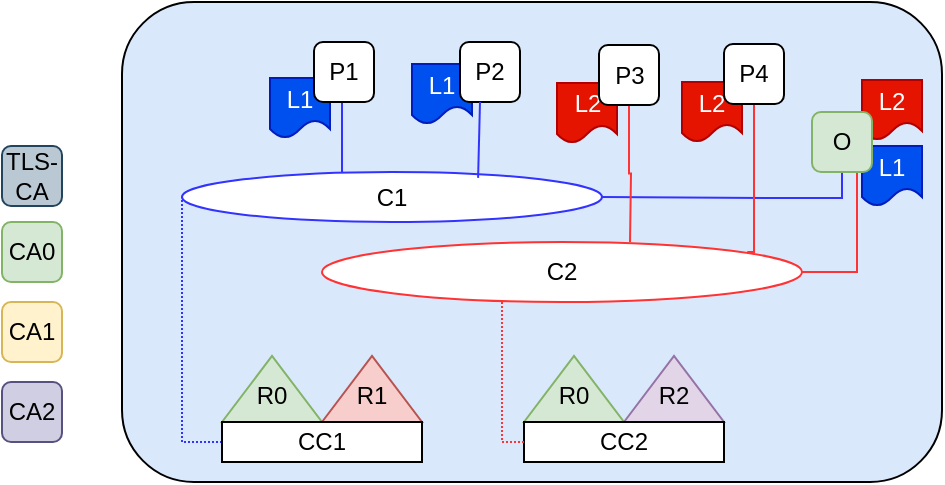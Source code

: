 <mxfile version="19.0.3" type="device"><diagram id="JXGDXN1t1CfWcfZSpP29" name="Page-1"><mxGraphModel dx="578" dy="399" grid="1" gridSize="10" guides="1" tooltips="1" connect="1" arrows="1" fold="1" page="1" pageScale="1" pageWidth="1169" pageHeight="827" math="0" shadow="0"><root><mxCell id="0"/><mxCell id="1" parent="0"/><mxCell id="VEHc4ffAzNuQ5ULbZsqk-1" value="" style="rounded=1;whiteSpace=wrap;html=1;fillColor=#dae8fc;strokeColor=#000000;" vertex="1" parent="1"><mxGeometry x="240" y="160" width="410" height="240" as="geometry"/></mxCell><mxCell id="VEHc4ffAzNuQ5ULbZsqk-50" value="L1" style="shape=document;whiteSpace=wrap;html=1;boundedLbl=1;fontColor=#ffffff;strokeColor=#001DBC;fillColor=#0050ef;" vertex="1" parent="1"><mxGeometry x="610" y="232" width="30" height="30" as="geometry"/></mxCell><mxCell id="VEHc4ffAzNuQ5ULbZsqk-46" value="L1" style="shape=document;whiteSpace=wrap;html=1;boundedLbl=1;fontColor=#ffffff;strokeColor=#001DBC;fillColor=#0050ef;" vertex="1" parent="1"><mxGeometry x="385" y="191" width="30" height="30" as="geometry"/></mxCell><mxCell id="VEHc4ffAzNuQ5ULbZsqk-43" value="L2" style="shape=document;whiteSpace=wrap;html=1;boundedLbl=1;fontColor=#ffffff;strokeColor=#B20000;fillColor=#e51400;" vertex="1" parent="1"><mxGeometry x="520" y="200" width="30" height="30" as="geometry"/></mxCell><mxCell id="VEHc4ffAzNuQ5ULbZsqk-36" value="L1" style="shape=document;whiteSpace=wrap;html=1;boundedLbl=1;strokeColor=#001DBC;fillColor=#0050ef;fontColor=#ffffff;" vertex="1" parent="1"><mxGeometry x="314" y="198" width="30" height="30" as="geometry"/></mxCell><mxCell id="VEHc4ffAzNuQ5ULbZsqk-7" style="edgeStyle=orthogonalEdgeStyle;rounded=0;orthogonalLoop=1;jettySize=auto;html=1;exitX=0.5;exitY=1;exitDx=0;exitDy=0;entryX=0.381;entryY=0.2;entryDx=0;entryDy=0;entryPerimeter=0;endArrow=none;endFill=0;strokeColor=#3333FF;" edge="1" parent="1" source="VEHc4ffAzNuQ5ULbZsqk-3" target="VEHc4ffAzNuQ5ULbZsqk-5"><mxGeometry relative="1" as="geometry"><Array as="points"><mxPoint x="350" y="210"/></Array></mxGeometry></mxCell><mxCell id="VEHc4ffAzNuQ5ULbZsqk-5" value="C1" style="ellipse;whiteSpace=wrap;html=1;strokeColor=#3333FF;" vertex="1" parent="1"><mxGeometry x="270" y="245" width="210" height="25" as="geometry"/></mxCell><mxCell id="VEHc4ffAzNuQ5ULbZsqk-6" value="C2" style="ellipse;whiteSpace=wrap;html=1;strokeColor=#FF3333;" vertex="1" parent="1"><mxGeometry x="340" y="280" width="240" height="30" as="geometry"/></mxCell><mxCell id="VEHc4ffAzNuQ5ULbZsqk-11" value="CA0" style="rounded=1;whiteSpace=wrap;html=1;strokeColor=#82b366;fillColor=#d5e8d4;" vertex="1" parent="1"><mxGeometry x="180" y="270" width="30" height="30" as="geometry"/></mxCell><mxCell id="VEHc4ffAzNuQ5ULbZsqk-12" value="CA1" style="rounded=1;whiteSpace=wrap;html=1;strokeColor=#d6b656;fillColor=#fff2cc;" vertex="1" parent="1"><mxGeometry x="180" y="310" width="30" height="30" as="geometry"/></mxCell><mxCell id="VEHc4ffAzNuQ5ULbZsqk-13" value="CA2" style="rounded=1;whiteSpace=wrap;html=1;strokeColor=#56517e;fillColor=#d0cee2;" vertex="1" parent="1"><mxGeometry x="180" y="350" width="30" height="30" as="geometry"/></mxCell><mxCell id="VEHc4ffAzNuQ5ULbZsqk-15" style="edgeStyle=orthogonalEdgeStyle;rounded=0;orthogonalLoop=1;jettySize=auto;html=1;exitX=0.5;exitY=1;exitDx=0;exitDy=0;entryX=1;entryY=0.5;entryDx=0;entryDy=0;endArrow=none;endFill=0;strokeColor=#3333FF;" edge="1" parent="1" source="VEHc4ffAzNuQ5ULbZsqk-14" target="VEHc4ffAzNuQ5ULbZsqk-5"><mxGeometry relative="1" as="geometry"><Array as="points"><mxPoint x="570" y="258"/><mxPoint x="518" y="258"/></Array></mxGeometry></mxCell><mxCell id="VEHc4ffAzNuQ5ULbZsqk-16" style="edgeStyle=orthogonalEdgeStyle;rounded=0;orthogonalLoop=1;jettySize=auto;html=1;exitX=0.75;exitY=1;exitDx=0;exitDy=0;entryX=1;entryY=0.5;entryDx=0;entryDy=0;endArrow=none;endFill=0;strokeColor=#FF3333;" edge="1" parent="1" source="VEHc4ffAzNuQ5ULbZsqk-14" target="VEHc4ffAzNuQ5ULbZsqk-6"><mxGeometry relative="1" as="geometry"/></mxCell><mxCell id="VEHc4ffAzNuQ5ULbZsqk-20" value="" style="verticalLabelPosition=bottom;verticalAlign=top;html=1;shape=mxgraph.basic.acute_triangle;dx=0.5;strokeColor=#82b366;fillColor=#d5e8d4;" vertex="1" parent="1"><mxGeometry x="290" y="337" width="50" height="33" as="geometry"/></mxCell><mxCell id="VEHc4ffAzNuQ5ULbZsqk-21" value="R0" style="text;html=1;strokeColor=none;fillColor=none;align=center;verticalAlign=middle;whiteSpace=wrap;rounded=0;" vertex="1" parent="1"><mxGeometry x="300" y="344" width="30" height="26" as="geometry"/></mxCell><mxCell id="VEHc4ffAzNuQ5ULbZsqk-26" value="" style="verticalLabelPosition=bottom;verticalAlign=top;html=1;shape=mxgraph.basic.acute_triangle;dx=0.5;strokeColor=#b85450;fillColor=#f8cecc;" vertex="1" parent="1"><mxGeometry x="340" y="337" width="50" height="33" as="geometry"/></mxCell><mxCell id="VEHc4ffAzNuQ5ULbZsqk-27" value="R1" style="text;html=1;strokeColor=none;fillColor=none;align=center;verticalAlign=middle;whiteSpace=wrap;rounded=0;" vertex="1" parent="1"><mxGeometry x="350" y="344" width="30" height="26" as="geometry"/></mxCell><mxCell id="VEHc4ffAzNuQ5ULbZsqk-28" value="" style="verticalLabelPosition=bottom;verticalAlign=top;html=1;shape=mxgraph.basic.acute_triangle;dx=0.5;strokeColor=#82b366;fillColor=#d5e8d4;" vertex="1" parent="1"><mxGeometry x="441" y="337" width="50" height="33" as="geometry"/></mxCell><mxCell id="VEHc4ffAzNuQ5ULbZsqk-29" value="R0" style="text;html=1;strokeColor=none;fillColor=none;align=center;verticalAlign=middle;whiteSpace=wrap;rounded=0;" vertex="1" parent="1"><mxGeometry x="451" y="344" width="30" height="26" as="geometry"/></mxCell><mxCell id="VEHc4ffAzNuQ5ULbZsqk-30" value="" style="verticalLabelPosition=bottom;verticalAlign=top;html=1;shape=mxgraph.basic.acute_triangle;dx=0.5;strokeColor=#9673a6;fillColor=#e1d5e7;" vertex="1" parent="1"><mxGeometry x="491" y="337" width="50" height="33" as="geometry"/></mxCell><mxCell id="VEHc4ffAzNuQ5ULbZsqk-31" value="R2" style="text;html=1;strokeColor=none;fillColor=none;align=center;verticalAlign=middle;whiteSpace=wrap;rounded=0;" vertex="1" parent="1"><mxGeometry x="501" y="344" width="30" height="26" as="geometry"/></mxCell><mxCell id="VEHc4ffAzNuQ5ULbZsqk-34" style="edgeStyle=orthogonalEdgeStyle;rounded=0;orthogonalLoop=1;jettySize=auto;html=1;exitX=0;exitY=0.5;exitDx=0;exitDy=0;entryX=0;entryY=0.5;entryDx=0;entryDy=0;endArrow=none;endFill=0;strokeColor=#3333FF;fontColor=#3333FF;dashed=1;dashPattern=1 1;" edge="1" parent="1" source="VEHc4ffAzNuQ5ULbZsqk-32" target="VEHc4ffAzNuQ5ULbZsqk-5"><mxGeometry relative="1" as="geometry"/></mxCell><mxCell id="VEHc4ffAzNuQ5ULbZsqk-32" value="CC1" style="rounded=0;whiteSpace=wrap;html=1;strokeColor=#000000;" vertex="1" parent="1"><mxGeometry x="290" y="370" width="100" height="20" as="geometry"/></mxCell><mxCell id="VEHc4ffAzNuQ5ULbZsqk-33" value="CC2" style="rounded=0;whiteSpace=wrap;html=1;strokeColor=#000000;" vertex="1" parent="1"><mxGeometry x="441" y="370" width="100" height="20" as="geometry"/></mxCell><mxCell id="VEHc4ffAzNuQ5ULbZsqk-35" style="edgeStyle=orthogonalEdgeStyle;rounded=0;orthogonalLoop=1;jettySize=auto;html=1;exitX=0;exitY=0.5;exitDx=0;exitDy=0;endArrow=none;endFill=0;strokeColor=#FF3333;fontColor=#3333FF;dashed=1;dashPattern=1 1;" edge="1" parent="1" source="VEHc4ffAzNuQ5ULbZsqk-33"><mxGeometry relative="1" as="geometry"><mxPoint x="300" y="390" as="sourcePoint"/><mxPoint x="430" y="310" as="targetPoint"/><Array as="points"><mxPoint x="430" y="380"/></Array></mxGeometry></mxCell><mxCell id="VEHc4ffAzNuQ5ULbZsqk-42" style="edgeStyle=orthogonalEdgeStyle;rounded=0;orthogonalLoop=1;jettySize=auto;html=1;exitX=0.5;exitY=1;exitDx=0;exitDy=0;entryX=0.886;entryY=0.167;entryDx=0;entryDy=0;entryPerimeter=0;fontColor=#3333FF;endArrow=none;endFill=0;strokeColor=#FF3333;fillColor=#f8cecc;" edge="1" parent="1" source="VEHc4ffAzNuQ5ULbZsqk-41" target="VEHc4ffAzNuQ5ULbZsqk-6"><mxGeometry relative="1" as="geometry"><Array as="points"><mxPoint x="556" y="285"/></Array></mxGeometry></mxCell><mxCell id="VEHc4ffAzNuQ5ULbZsqk-41" value="P4" style="rounded=1;whiteSpace=wrap;html=1;strokeColor=#000000;" vertex="1" parent="1"><mxGeometry x="541" y="181" width="30" height="30" as="geometry"/></mxCell><mxCell id="VEHc4ffAzNuQ5ULbZsqk-44" value="P2" style="rounded=1;whiteSpace=wrap;html=1;strokeColor=#000000;" vertex="1" parent="1"><mxGeometry x="409" y="180" width="30" height="30" as="geometry"/></mxCell><mxCell id="VEHc4ffAzNuQ5ULbZsqk-48" value="" style="endArrow=none;html=1;rounded=0;fontColor=#FF3333;strokeColor=#3333FF;exitX=0.805;exitY=0.117;exitDx=0;exitDy=0;exitPerimeter=0;" edge="1" parent="1"><mxGeometry width="50" height="50" relative="1" as="geometry"><mxPoint x="418.05" y="247.925" as="sourcePoint"/><mxPoint x="419" y="210" as="targetPoint"/></mxGeometry></mxCell><mxCell id="VEHc4ffAzNuQ5ULbZsqk-51" value="L2" style="shape=document;whiteSpace=wrap;html=1;boundedLbl=1;fontColor=#ffffff;strokeColor=#B20000;fillColor=#e51400;" vertex="1" parent="1"><mxGeometry x="610" y="199" width="30" height="30" as="geometry"/></mxCell><mxCell id="VEHc4ffAzNuQ5ULbZsqk-14" value="O" style="rounded=1;whiteSpace=wrap;html=1;strokeColor=#82b366;fillColor=#d5e8d4;" vertex="1" parent="1"><mxGeometry x="585" y="215" width="30" height="30" as="geometry"/></mxCell><mxCell id="VEHc4ffAzNuQ5ULbZsqk-3" value="P1" style="rounded=1;whiteSpace=wrap;html=1;" vertex="1" parent="1"><mxGeometry x="336" y="180" width="30" height="30" as="geometry"/></mxCell><mxCell id="VEHc4ffAzNuQ5ULbZsqk-56" value="L2" style="shape=document;whiteSpace=wrap;html=1;boundedLbl=1;fontColor=#ffffff;strokeColor=#B20000;fillColor=#e51400;" vertex="1" parent="1"><mxGeometry x="457.5" y="200.5" width="30" height="30" as="geometry"/></mxCell><mxCell id="VEHc4ffAzNuQ5ULbZsqk-58" style="edgeStyle=orthogonalEdgeStyle;rounded=0;orthogonalLoop=1;jettySize=auto;html=1;exitX=0.5;exitY=1;exitDx=0;exitDy=0;fontColor=#000000;endArrow=none;endFill=0;strokeColor=#FF3333;" edge="1" parent="1" source="VEHc4ffAzNuQ5ULbZsqk-57"><mxGeometry relative="1" as="geometry"><mxPoint x="494" y="280" as="targetPoint"/></mxGeometry></mxCell><mxCell id="VEHc4ffAzNuQ5ULbZsqk-57" value="P3" style="rounded=1;whiteSpace=wrap;html=1;strokeColor=#000000;" vertex="1" parent="1"><mxGeometry x="478.5" y="181.5" width="30" height="30" as="geometry"/></mxCell><mxCell id="VEHc4ffAzNuQ5ULbZsqk-59" value="TLS-CA" style="rounded=1;whiteSpace=wrap;html=1;strokeColor=#23445d;fillColor=#bac8d3;" vertex="1" parent="1"><mxGeometry x="180" y="232" width="30" height="30" as="geometry"/></mxCell></root></mxGraphModel></diagram></mxfile>